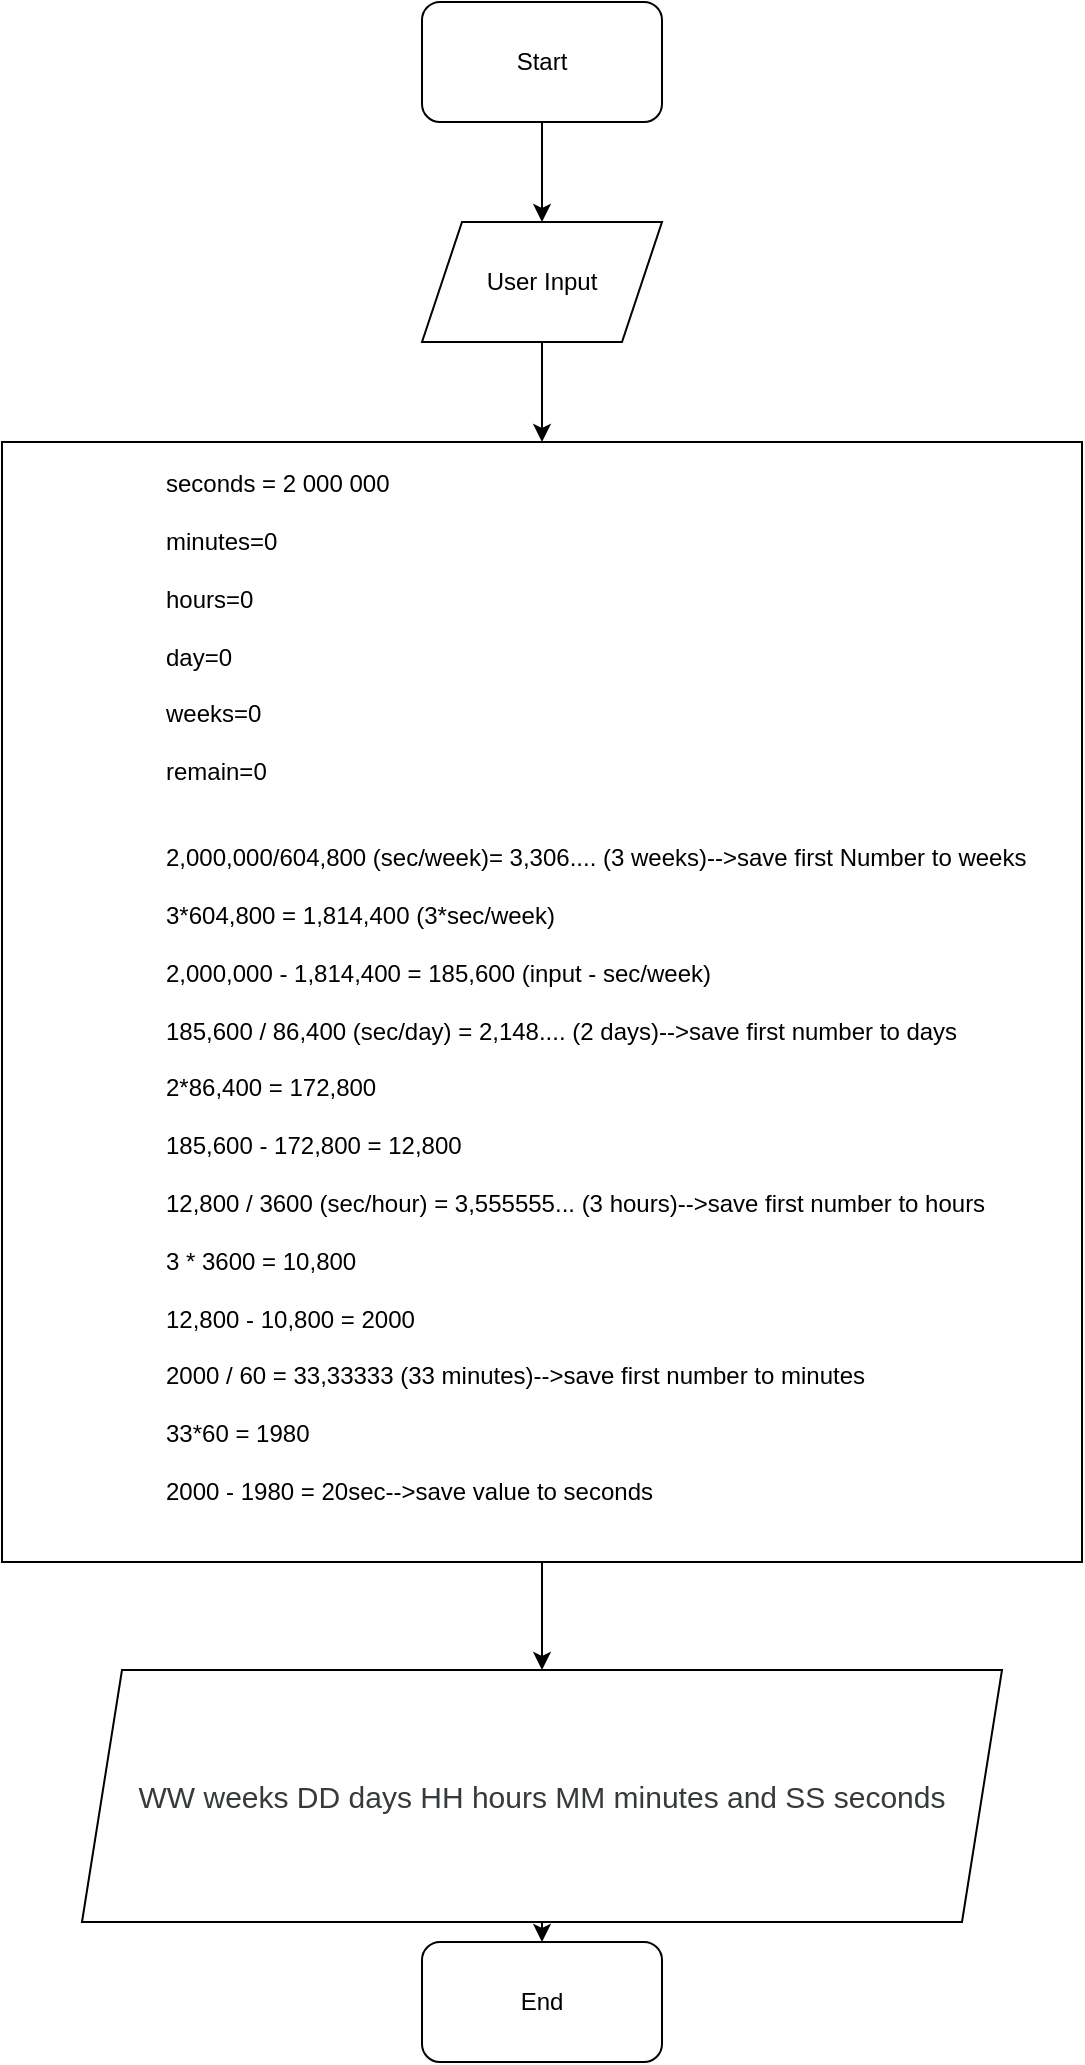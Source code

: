 <mxfile version="13.7.1" type="github"><diagram id="2lSoO58PFcwBnLWcezqy" name="Page-1"><mxGraphModel dx="1422" dy="800" grid="1" gridSize="10" guides="1" tooltips="1" connect="1" arrows="1" fold="1" page="1" pageScale="1" pageWidth="827" pageHeight="1169" math="0" shadow="0"><root><mxCell id="0"/><mxCell id="1" parent="0"/><mxCell id="iyN9KSAp5vFxgy-Ma-H_-1" value="Start" style="rounded=1;whiteSpace=wrap;html=1;" vertex="1" parent="1"><mxGeometry x="340" width="120" height="60" as="geometry"/></mxCell><mxCell id="iyN9KSAp5vFxgy-Ma-H_-2" value="" style="endArrow=classic;html=1;exitX=0.5;exitY=1;exitDx=0;exitDy=0;" edge="1" parent="1" source="iyN9KSAp5vFxgy-Ma-H_-1" target="iyN9KSAp5vFxgy-Ma-H_-3"><mxGeometry width="50" height="50" relative="1" as="geometry"><mxPoint x="630" y="230" as="sourcePoint"/><mxPoint x="400" y="110" as="targetPoint"/></mxGeometry></mxCell><mxCell id="iyN9KSAp5vFxgy-Ma-H_-3" value="User Input" style="shape=parallelogram;perimeter=parallelogramPerimeter;whiteSpace=wrap;html=1;fixedSize=1;" vertex="1" parent="1"><mxGeometry x="340" y="110" width="120" height="60" as="geometry"/></mxCell><mxCell id="iyN9KSAp5vFxgy-Ma-H_-5" value="" style="endArrow=classic;html=1;exitX=0.5;exitY=1;exitDx=0;exitDy=0;" edge="1" parent="1" source="iyN9KSAp5vFxgy-Ma-H_-3" target="iyN9KSAp5vFxgy-Ma-H_-6"><mxGeometry width="50" height="50" relative="1" as="geometry"><mxPoint x="630" y="230" as="sourcePoint"/><mxPoint x="400" y="200" as="targetPoint"/></mxGeometry></mxCell><mxCell id="iyN9KSAp5vFxgy-Ma-H_-6" value="&lt;blockquote style=&quot;margin: 0 0 0 40px ; border: none ; padding: 0px&quot;&gt;&lt;blockquote style=&quot;margin: 0 0 0 40px ; border: none ; padding: 0px&quot;&gt;&lt;div&gt;seconds = 2 000 000&lt;/div&gt;&lt;div&gt;&lt;br&gt;&lt;/div&gt;&lt;div&gt;minutes=0&lt;/div&gt;&lt;div&gt;&lt;br&gt;&lt;/div&gt;&lt;div&gt;hours=0&lt;/div&gt;&lt;div&gt;&lt;br&gt;&lt;/div&gt;&lt;div&gt;day=0&lt;/div&gt;&lt;div&gt;&lt;br&gt;&lt;/div&gt;&lt;div&gt;weeks=0&lt;/div&gt;&lt;/blockquote&gt;&lt;blockquote style=&quot;margin: 0 0 0 40px ; border: none ; padding: 0px&quot;&gt;&lt;div&gt;&lt;br&gt;&lt;/div&gt;&lt;/blockquote&gt;&lt;blockquote style=&quot;margin: 0 0 0 40px ; border: none ; padding: 0px&quot;&gt;&lt;div&gt;remain=0&lt;/div&gt;&lt;div&gt;&lt;br&gt;&lt;/div&gt;&lt;/blockquote&gt;&lt;blockquote style=&quot;margin: 0 0 0 40px ; border: none ; padding: 0px&quot;&gt;&lt;div&gt;&lt;br&gt;&lt;/div&gt;&lt;/blockquote&gt;&lt;blockquote style=&quot;margin: 0 0 0 40px ; border: none ; padding: 0px&quot;&gt;&lt;div&gt;2,000,000/604,800 (sec/week)= 3,306.... (3 weeks)--&amp;gt;save first Number to weeks&lt;/div&gt;&lt;/blockquote&gt;&lt;blockquote style=&quot;margin: 0 0 0 40px ; border: none ; padding: 0px&quot;&gt;&lt;div&gt;&lt;br&gt;&lt;/div&gt;&lt;/blockquote&gt;&lt;blockquote style=&quot;margin: 0 0 0 40px ; border: none ; padding: 0px&quot;&gt;&lt;div&gt;3*604,800 = 1,814,400 (3*sec/week)&lt;/div&gt;&lt;/blockquote&gt;&lt;blockquote style=&quot;margin: 0 0 0 40px ; border: none ; padding: 0px&quot;&gt;&lt;div&gt;&lt;br&gt;&lt;/div&gt;&lt;/blockquote&gt;&lt;blockquote style=&quot;margin: 0 0 0 40px ; border: none ; padding: 0px&quot;&gt;&lt;div&gt;2,000,000 - 1,814,400 = 185,600 (input - sec/week)&lt;/div&gt;&lt;/blockquote&gt;&lt;blockquote style=&quot;margin: 0 0 0 40px ; border: none ; padding: 0px&quot;&gt;&lt;div&gt;&lt;br&gt;&lt;/div&gt;&lt;/blockquote&gt;&lt;blockquote style=&quot;margin: 0 0 0 40px ; border: none ; padding: 0px&quot;&gt;&lt;div&gt;185,600 / 86,400 (sec/day) = 2,148.... (2 days)--&amp;gt;save first number to days&lt;/div&gt;&lt;/blockquote&gt;&lt;blockquote style=&quot;margin: 0 0 0 40px ; border: none ; padding: 0px&quot;&gt;&lt;div&gt;&lt;br&gt;&lt;/div&gt;&lt;/blockquote&gt;&lt;blockquote style=&quot;margin: 0 0 0 40px ; border: none ; padding: 0px&quot;&gt;&lt;div&gt;2*86,400 = 172,800&lt;/div&gt;&lt;/blockquote&gt;&lt;blockquote style=&quot;margin: 0 0 0 40px ; border: none ; padding: 0px&quot;&gt;&lt;div&gt;&lt;br&gt;&lt;/div&gt;&lt;/blockquote&gt;&lt;blockquote style=&quot;margin: 0 0 0 40px ; border: none ; padding: 0px&quot;&gt;&lt;div&gt;185,600 - 172,800 = 12,800&lt;/div&gt;&lt;/blockquote&gt;&lt;blockquote style=&quot;margin: 0 0 0 40px ; border: none ; padding: 0px&quot;&gt;&lt;div&gt;&lt;br&gt;&lt;/div&gt;&lt;/blockquote&gt;&lt;blockquote style=&quot;margin: 0 0 0 40px ; border: none ; padding: 0px&quot;&gt;&lt;div&gt;12,800 / 3600 (sec/hour) = 3,555555... (3 hours)--&amp;gt;save first number to hours&lt;/div&gt;&lt;/blockquote&gt;&lt;blockquote style=&quot;margin: 0 0 0 40px ; border: none ; padding: 0px&quot;&gt;&lt;div&gt;&lt;br&gt;&lt;/div&gt;&lt;/blockquote&gt;&lt;blockquote style=&quot;margin: 0 0 0 40px ; border: none ; padding: 0px&quot;&gt;&lt;div&gt;3 * 3600 = 10,800&lt;/div&gt;&lt;/blockquote&gt;&lt;blockquote style=&quot;margin: 0 0 0 40px ; border: none ; padding: 0px&quot;&gt;&lt;div&gt;&lt;br&gt;&lt;/div&gt;&lt;/blockquote&gt;&lt;blockquote style=&quot;margin: 0 0 0 40px ; border: none ; padding: 0px&quot;&gt;&lt;div&gt;12,800 - 10,800 = 2000&lt;/div&gt;&lt;/blockquote&gt;&lt;blockquote style=&quot;margin: 0 0 0 40px ; border: none ; padding: 0px&quot;&gt;&lt;div&gt;&lt;br&gt;&lt;/div&gt;&lt;/blockquote&gt;&lt;blockquote style=&quot;margin: 0 0 0 40px ; border: none ; padding: 0px&quot;&gt;&lt;div&gt;2000 / 60 = 33,33333 (33 minutes)--&amp;gt;save first number to minutes&lt;/div&gt;&lt;/blockquote&gt;&lt;blockquote style=&quot;margin: 0 0 0 40px ; border: none ; padding: 0px&quot;&gt;&lt;div&gt;&lt;br&gt;&lt;/div&gt;&lt;/blockquote&gt;&lt;blockquote style=&quot;margin: 0 0 0 40px ; border: none ; padding: 0px&quot;&gt;&lt;div&gt;33*60 = 1980&lt;/div&gt;&lt;/blockquote&gt;&lt;blockquote style=&quot;margin: 0 0 0 40px ; border: none ; padding: 0px&quot;&gt;&lt;div&gt;&lt;br&gt;&lt;/div&gt;&lt;/blockquote&gt;&lt;blockquote style=&quot;margin: 0 0 0 40px ; border: none ; padding: 0px&quot;&gt;&lt;div&gt;2000 - 1980 = 20sec--&amp;gt;save value to seconds&amp;nbsp;&lt;/div&gt;&lt;/blockquote&gt;&lt;/blockquote&gt;&lt;div&gt;&lt;br&gt;&lt;/div&gt;" style="rounded=0;whiteSpace=wrap;html=1;align=left;" vertex="1" parent="1"><mxGeometry x="130" y="220" width="540" height="560" as="geometry"/></mxCell><mxCell id="iyN9KSAp5vFxgy-Ma-H_-7" value="" style="endArrow=classic;html=1;exitX=0.5;exitY=1;exitDx=0;exitDy=0;" edge="1" parent="1" source="iyN9KSAp5vFxgy-Ma-H_-6" target="iyN9KSAp5vFxgy-Ma-H_-9"><mxGeometry width="50" height="50" relative="1" as="geometry"><mxPoint x="630" y="550" as="sourcePoint"/><mxPoint x="400" y="864" as="targetPoint"/></mxGeometry></mxCell><mxCell id="iyN9KSAp5vFxgy-Ma-H_-9" value="&lt;span style=&quot;color: rgb(55 , 58 , 60) ; font-family: , &amp;#34;blinkmacsystemfont&amp;#34; , &amp;#34;segoe ui&amp;#34; , &amp;#34;roboto&amp;#34; , &amp;#34;helvetica neue&amp;#34; , &amp;#34;arial&amp;#34; , sans-serif , &amp;#34;apple color emoji&amp;#34; , &amp;#34;segoe ui emoji&amp;#34; , &amp;#34;segoe ui symbol&amp;#34; ; font-size: 15px ; text-align: left ; background-color: rgb(255 , 255 , 255)&quot;&gt;WW weeks DD days HH hours MM minutes and SS seconds&lt;/span&gt;" style="shape=parallelogram;perimeter=parallelogramPerimeter;whiteSpace=wrap;html=1;fixedSize=1;" vertex="1" parent="1"><mxGeometry x="170" y="834" width="460" height="126" as="geometry"/></mxCell><mxCell id="iyN9KSAp5vFxgy-Ma-H_-10" value="" style="endArrow=classic;html=1;exitX=0.5;exitY=1;exitDx=0;exitDy=0;" edge="1" parent="1" source="iyN9KSAp5vFxgy-Ma-H_-9" target="iyN9KSAp5vFxgy-Ma-H_-11"><mxGeometry width="50" height="50" relative="1" as="geometry"><mxPoint x="630" y="750" as="sourcePoint"/><mxPoint x="400" y="1000" as="targetPoint"/></mxGeometry></mxCell><mxCell id="iyN9KSAp5vFxgy-Ma-H_-11" value="End" style="rounded=1;whiteSpace=wrap;html=1;" vertex="1" parent="1"><mxGeometry x="340" y="970" width="120" height="60" as="geometry"/></mxCell></root></mxGraphModel></diagram></mxfile>